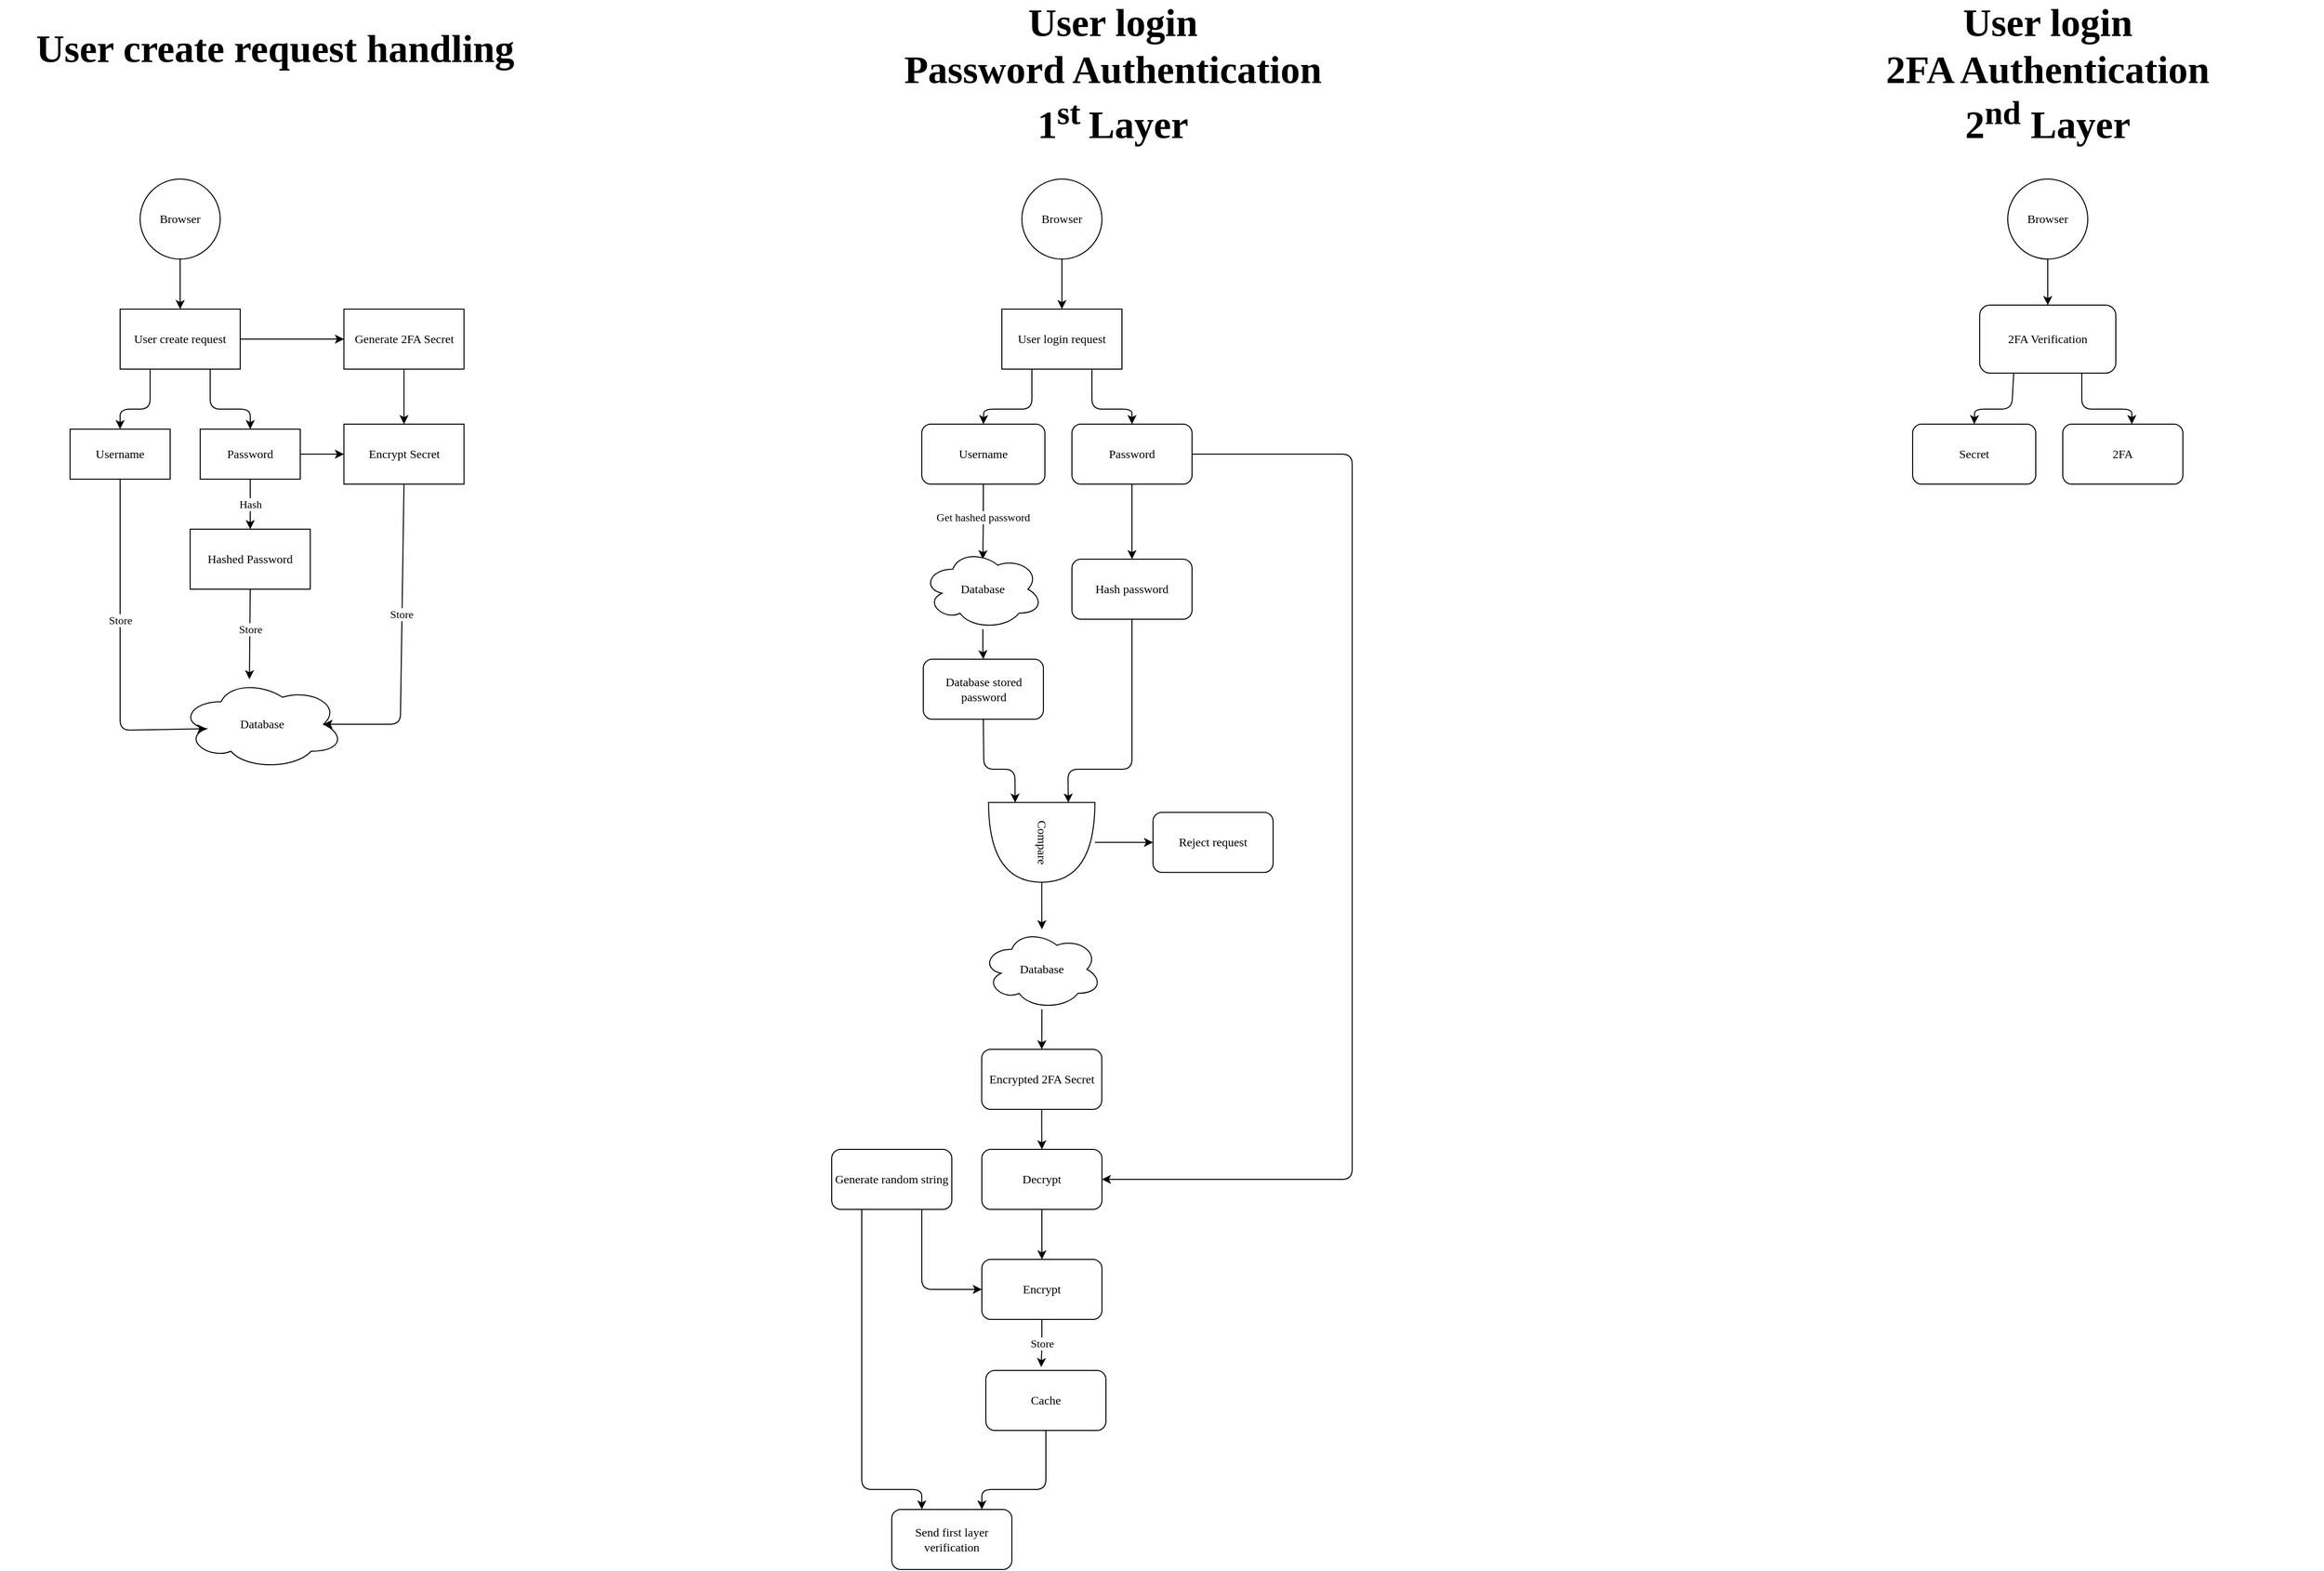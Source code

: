 <mxfile version="14.9.2" type="github">
  <diagram id="C5RBs43oDa-KdzZeNtuy" name="Page-1">
    <mxGraphModel dx="868" dy="468" grid="1" gridSize="10" guides="1" tooltips="1" connect="1" arrows="1" fold="1" page="1" pageScale="1" pageWidth="827" pageHeight="1169" math="0" shadow="0">
      <root>
        <mxCell id="WIyWlLk6GJQsqaUBKTNV-0" />
        <mxCell id="WIyWlLk6GJQsqaUBKTNV-1" parent="WIyWlLk6GJQsqaUBKTNV-0" />
        <mxCell id="8EE5-1KdXdjq0ZydThCr-0" value="User create request" style="whiteSpace=wrap;html=1;fontFamily=Lucida Console;" vertex="1" parent="WIyWlLk6GJQsqaUBKTNV-1">
          <mxGeometry x="240" y="340" width="120" height="60" as="geometry" />
        </mxCell>
        <mxCell id="8EE5-1KdXdjq0ZydThCr-2" value="" style="endArrow=classic;html=1;exitX=0.5;exitY=1;exitDx=0;exitDy=0;fontFamily=Lucida Console;" edge="1" parent="WIyWlLk6GJQsqaUBKTNV-1" target="8EE5-1KdXdjq0ZydThCr-0">
          <mxGeometry width="50" height="50" relative="1" as="geometry">
            <mxPoint x="300" y="290" as="sourcePoint" />
            <mxPoint x="520" y="390" as="targetPoint" />
          </mxGeometry>
        </mxCell>
        <mxCell id="8EE5-1KdXdjq0ZydThCr-4" value="Generate 2FA Secret" style="whiteSpace=wrap;html=1;fontFamily=Lucida Console;" vertex="1" parent="WIyWlLk6GJQsqaUBKTNV-1">
          <mxGeometry x="463.64" y="340" width="120" height="60" as="geometry" />
        </mxCell>
        <mxCell id="8EE5-1KdXdjq0ZydThCr-5" value="" style="endArrow=classic;html=1;exitX=1;exitY=0.5;exitDx=0;exitDy=0;entryX=0;entryY=0.5;entryDx=0;entryDy=0;fontFamily=Lucida Console;" edge="1" parent="WIyWlLk6GJQsqaUBKTNV-1" source="8EE5-1KdXdjq0ZydThCr-0" target="8EE5-1KdXdjq0ZydThCr-4">
          <mxGeometry width="50" height="50" relative="1" as="geometry">
            <mxPoint x="380" y="420" as="sourcePoint" />
            <mxPoint x="430" y="370" as="targetPoint" />
          </mxGeometry>
        </mxCell>
        <mxCell id="8EE5-1KdXdjq0ZydThCr-11" value="Browser" style="ellipse;whiteSpace=wrap;html=1;aspect=fixed;fontFamily=Lucida Console;" vertex="1" parent="WIyWlLk6GJQsqaUBKTNV-1">
          <mxGeometry x="260" y="210" width="80" height="80" as="geometry" />
        </mxCell>
        <mxCell id="8EE5-1KdXdjq0ZydThCr-21" value="Encrypt Secret" style="whiteSpace=wrap;html=1;fontFamily=Lucida Console;" vertex="1" parent="WIyWlLk6GJQsqaUBKTNV-1">
          <mxGeometry x="463.64" y="455" width="120" height="60" as="geometry" />
        </mxCell>
        <mxCell id="8EE5-1KdXdjq0ZydThCr-23" value="Database" style="ellipse;shape=cloud;whiteSpace=wrap;html=1;fontFamily=Lucida Console;" vertex="1" parent="WIyWlLk6GJQsqaUBKTNV-1">
          <mxGeometry x="300" y="710" width="163.64" height="90" as="geometry" />
        </mxCell>
        <mxCell id="8EE5-1KdXdjq0ZydThCr-24" value="" style="endArrow=classic;html=1;exitX=0.5;exitY=1;exitDx=0;exitDy=0;entryX=0.5;entryY=0;entryDx=0;entryDy=0;fontFamily=Lucida Console;" edge="1" parent="WIyWlLk6GJQsqaUBKTNV-1" source="8EE5-1KdXdjq0ZydThCr-4" target="8EE5-1KdXdjq0ZydThCr-21">
          <mxGeometry width="50" height="50" relative="1" as="geometry">
            <mxPoint x="523.64" y="450" as="sourcePoint" />
            <mxPoint x="573.64" y="400" as="targetPoint" />
          </mxGeometry>
        </mxCell>
        <mxCell id="8EE5-1KdXdjq0ZydThCr-58" value="Hash" style="edgeStyle=orthogonalEdgeStyle;orthogonalLoop=1;jettySize=auto;html=1;fontFamily=Lucida Console;" edge="1" parent="WIyWlLk6GJQsqaUBKTNV-1" source="8EE5-1KdXdjq0ZydThCr-38" target="8EE5-1KdXdjq0ZydThCr-54">
          <mxGeometry relative="1" as="geometry" />
        </mxCell>
        <mxCell id="8EE5-1KdXdjq0ZydThCr-38" value="Password" style="whiteSpace=wrap;html=1;fontFamily=Lucida Console;" vertex="1" parent="WIyWlLk6GJQsqaUBKTNV-1">
          <mxGeometry x="320" y="460" width="100" height="50" as="geometry" />
        </mxCell>
        <mxCell id="8EE5-1KdXdjq0ZydThCr-39" value="Username" style="whiteSpace=wrap;html=1;fontFamily=Lucida Console;" vertex="1" parent="WIyWlLk6GJQsqaUBKTNV-1">
          <mxGeometry x="190" y="460" width="100" height="50" as="geometry" />
        </mxCell>
        <mxCell id="8EE5-1KdXdjq0ZydThCr-42" value="" style="endArrow=classic;html=1;exitX=0.25;exitY=1;exitDx=0;exitDy=0;entryX=0.5;entryY=0;entryDx=0;entryDy=0;fontFamily=Lucida Console;" edge="1" parent="WIyWlLk6GJQsqaUBKTNV-1" source="8EE5-1KdXdjq0ZydThCr-0" target="8EE5-1KdXdjq0ZydThCr-39">
          <mxGeometry width="50" height="50" relative="1" as="geometry">
            <mxPoint x="260" y="450" as="sourcePoint" />
            <mxPoint x="190" y="420" as="targetPoint" />
            <Array as="points">
              <mxPoint x="270" y="440" />
              <mxPoint x="240" y="440" />
            </Array>
          </mxGeometry>
        </mxCell>
        <mxCell id="8EE5-1KdXdjq0ZydThCr-43" value="" style="endArrow=classic;html=1;exitX=0.75;exitY=1;exitDx=0;exitDy=0;entryX=0.5;entryY=0;entryDx=0;entryDy=0;fontFamily=Lucida Console;" edge="1" parent="WIyWlLk6GJQsqaUBKTNV-1" source="8EE5-1KdXdjq0ZydThCr-0" target="8EE5-1KdXdjq0ZydThCr-38">
          <mxGeometry width="50" height="50" relative="1" as="geometry">
            <mxPoint x="300" y="400" as="sourcePoint" />
            <mxPoint x="360" y="450" as="targetPoint" />
            <Array as="points">
              <mxPoint x="330" y="440" />
              <mxPoint x="370" y="440" />
            </Array>
          </mxGeometry>
        </mxCell>
        <mxCell id="8EE5-1KdXdjq0ZydThCr-47" value="" style="endArrow=classic;html=1;exitX=1;exitY=0.5;exitDx=0;exitDy=0;entryX=0;entryY=0.5;entryDx=0;entryDy=0;fontFamily=Lucida Console;" edge="1" parent="WIyWlLk6GJQsqaUBKTNV-1" source="8EE5-1KdXdjq0ZydThCr-38" target="8EE5-1KdXdjq0ZydThCr-21">
          <mxGeometry width="50" height="50" relative="1" as="geometry">
            <mxPoint x="450" y="540" as="sourcePoint" />
            <mxPoint x="500" y="490" as="targetPoint" />
          </mxGeometry>
        </mxCell>
        <mxCell id="8EE5-1KdXdjq0ZydThCr-49" value="" style="endArrow=classic;html=1;exitX=0.5;exitY=1;exitDx=0;exitDy=0;entryX=0.16;entryY=0.55;entryDx=0;entryDy=0;entryPerimeter=0;fontFamily=Lucida Console;" edge="1" parent="WIyWlLk6GJQsqaUBKTNV-1" source="8EE5-1KdXdjq0ZydThCr-39" target="8EE5-1KdXdjq0ZydThCr-23">
          <mxGeometry relative="1" as="geometry">
            <mxPoint x="250" y="540" as="sourcePoint" />
            <mxPoint x="342.0" y="760.5" as="targetPoint" />
            <Array as="points">
              <mxPoint x="240" y="761" />
            </Array>
          </mxGeometry>
        </mxCell>
        <mxCell id="8EE5-1KdXdjq0ZydThCr-50" value="&lt;div&gt;Store&lt;/div&gt;" style="edgeLabel;resizable=0;html=1;align=center;verticalAlign=middle;fontFamily=Lucida Console;" connectable="0" vertex="1" parent="8EE5-1KdXdjq0ZydThCr-49">
          <mxGeometry relative="1" as="geometry">
            <mxPoint y="-28" as="offset" />
          </mxGeometry>
        </mxCell>
        <mxCell id="8EE5-1KdXdjq0ZydThCr-51" value="" style="endArrow=classic;html=1;exitX=0.5;exitY=1;exitDx=0;exitDy=0;entryX=0.875;entryY=0.5;entryDx=0;entryDy=0;entryPerimeter=0;fontFamily=Lucida Console;" edge="1" parent="WIyWlLk6GJQsqaUBKTNV-1" source="8EE5-1KdXdjq0ZydThCr-21" target="8EE5-1KdXdjq0ZydThCr-23">
          <mxGeometry relative="1" as="geometry">
            <mxPoint x="520" y="540" as="sourcePoint" />
            <mxPoint x="485.0" y="755" as="targetPoint" />
            <Array as="points">
              <mxPoint x="520" y="755" />
            </Array>
          </mxGeometry>
        </mxCell>
        <mxCell id="8EE5-1KdXdjq0ZydThCr-52" value="&lt;div&gt;Store&lt;/div&gt;" style="edgeLabel;resizable=0;html=1;align=center;verticalAlign=middle;fontFamily=Lucida Console;" connectable="0" vertex="1" parent="8EE5-1KdXdjq0ZydThCr-51">
          <mxGeometry relative="1" as="geometry">
            <mxPoint y="-29" as="offset" />
          </mxGeometry>
        </mxCell>
        <mxCell id="8EE5-1KdXdjq0ZydThCr-54" value="Hashed Password" style="whiteSpace=wrap;html=1;fontFamily=Lucida Console;" vertex="1" parent="WIyWlLk6GJQsqaUBKTNV-1">
          <mxGeometry x="310" y="560" width="120" height="60" as="geometry" />
        </mxCell>
        <mxCell id="8EE5-1KdXdjq0ZydThCr-62" value="Store" style="endArrow=classic;html=1;fontFamily=Lucida Console;" edge="1" parent="WIyWlLk6GJQsqaUBKTNV-1">
          <mxGeometry x="-0.111" width="50" height="50" relative="1" as="geometry">
            <mxPoint x="370" y="620" as="sourcePoint" />
            <mxPoint x="369.211" y="710.002" as="targetPoint" />
            <mxPoint as="offset" />
          </mxGeometry>
        </mxCell>
        <mxCell id="8EE5-1KdXdjq0ZydThCr-63" value="&lt;font style=&quot;font-size: 39px&quot;&gt;&lt;b&gt;&lt;font style=&quot;font-size: 39px&quot;&gt;User create request handling&lt;br&gt;&lt;/font&gt;&lt;/b&gt;&lt;/font&gt;" style="text;html=1;strokeColor=none;fillColor=none;align=center;verticalAlign=middle;whiteSpace=wrap;rounded=0;fontFamily=Lucida Console;" vertex="1" parent="WIyWlLk6GJQsqaUBKTNV-1">
          <mxGeometry x="120" y="40" width="550" height="80" as="geometry" />
        </mxCell>
        <mxCell id="8EE5-1KdXdjq0ZydThCr-65" value="&lt;font style=&quot;font-size: 39px&quot;&gt;&lt;b&gt;&lt;font style=&quot;font-size: 39px&quot;&gt;User login&lt;br&gt;&lt;/font&gt;&lt;/b&gt;&lt;/font&gt;&lt;div&gt;&lt;font style=&quot;font-size: 39px&quot;&gt;&lt;b&gt;&lt;font style=&quot;font-size: 39px&quot;&gt;Password Authentication&lt;/font&gt;&lt;/b&gt;&lt;/font&gt;&lt;/div&gt;&lt;div&gt;&lt;font style=&quot;font-size: 39px&quot;&gt;&lt;b&gt;&lt;font style=&quot;font-size: 39px&quot;&gt;1&lt;sup&gt;st &lt;/sup&gt;Layer&lt;br&gt;&lt;/font&gt;&lt;/b&gt;&lt;/font&gt;&lt;/div&gt;" style="text;html=1;strokeColor=none;fillColor=none;align=center;verticalAlign=middle;whiteSpace=wrap;rounded=0;fontFamily=Lucida Console;" vertex="1" parent="WIyWlLk6GJQsqaUBKTNV-1">
          <mxGeometry x="932" y="40" width="600" height="130" as="geometry" />
        </mxCell>
        <mxCell id="8EE5-1KdXdjq0ZydThCr-69" value="&lt;div&gt;User login request&lt;/div&gt;" style="whiteSpace=wrap;html=1;fontFamily=Lucida Console;" vertex="1" parent="WIyWlLk6GJQsqaUBKTNV-1">
          <mxGeometry x="1121" y="340" width="120" height="60" as="geometry" />
        </mxCell>
        <mxCell id="8EE5-1KdXdjq0ZydThCr-70" value="" style="endArrow=classic;html=1;exitX=0.5;exitY=1;exitDx=0;exitDy=0;fontFamily=Lucida Console;" edge="1" parent="WIyWlLk6GJQsqaUBKTNV-1" target="8EE5-1KdXdjq0ZydThCr-69">
          <mxGeometry width="50" height="50" relative="1" as="geometry">
            <mxPoint x="1181.0" y="290" as="sourcePoint" />
            <mxPoint x="1401" y="390" as="targetPoint" />
          </mxGeometry>
        </mxCell>
        <mxCell id="8EE5-1KdXdjq0ZydThCr-71" value="Browser" style="ellipse;whiteSpace=wrap;html=1;aspect=fixed;fontFamily=Lucida Console;" vertex="1" parent="WIyWlLk6GJQsqaUBKTNV-1">
          <mxGeometry x="1141" y="210" width="80" height="80" as="geometry" />
        </mxCell>
        <mxCell id="8EE5-1KdXdjq0ZydThCr-83" value="&lt;font&gt;Get hashed password&lt;/font&gt;" style="edgeStyle=orthogonalEdgeStyle;rounded=0;orthogonalLoop=1;jettySize=auto;html=1;fontFamily=Lucida Console;entryX=0.5;entryY=0.125;entryDx=0;entryDy=0;entryPerimeter=0;" edge="1" parent="WIyWlLk6GJQsqaUBKTNV-1" source="8EE5-1KdXdjq0ZydThCr-73" target="8EE5-1KdXdjq0ZydThCr-80">
          <mxGeometry x="-0.126" relative="1" as="geometry">
            <mxPoint x="1102" y="580" as="targetPoint" />
            <mxPoint as="offset" />
          </mxGeometry>
        </mxCell>
        <mxCell id="8EE5-1KdXdjq0ZydThCr-73" value="Username" style="rounded=1;whiteSpace=wrap;html=1;fontFamily=Lucida Console;" vertex="1" parent="WIyWlLk6GJQsqaUBKTNV-1">
          <mxGeometry x="1041" y="455" width="123" height="60" as="geometry" />
        </mxCell>
        <mxCell id="8EE5-1KdXdjq0ZydThCr-74" value="Password" style="rounded=1;whiteSpace=wrap;html=1;fontFamily=Lucida Console;" vertex="1" parent="WIyWlLk6GJQsqaUBKTNV-1">
          <mxGeometry x="1191" y="455" width="120" height="60" as="geometry" />
        </mxCell>
        <mxCell id="8EE5-1KdXdjq0ZydThCr-75" value="" style="endArrow=classic;html=1;entryX=0.5;entryY=0;entryDx=0;entryDy=0;exitX=0.25;exitY=1;exitDx=0;exitDy=0;fontFamily=Lucida Console;" edge="1" parent="WIyWlLk6GJQsqaUBKTNV-1" source="8EE5-1KdXdjq0ZydThCr-69" target="8EE5-1KdXdjq0ZydThCr-73">
          <mxGeometry width="50" height="50" relative="1" as="geometry">
            <mxPoint x="1101" y="520" as="sourcePoint" />
            <mxPoint x="1101" y="460" as="targetPoint" />
            <Array as="points">
              <mxPoint x="1151" y="440" />
              <mxPoint x="1103" y="440" />
            </Array>
          </mxGeometry>
        </mxCell>
        <mxCell id="8EE5-1KdXdjq0ZydThCr-76" value="" style="endArrow=classic;html=1;exitX=0.75;exitY=1;exitDx=0;exitDy=0;entryX=0.5;entryY=0;entryDx=0;entryDy=0;fontFamily=Lucida Console;" edge="1" parent="WIyWlLk6GJQsqaUBKTNV-1" source="8EE5-1KdXdjq0ZydThCr-69" target="8EE5-1KdXdjq0ZydThCr-74">
          <mxGeometry width="50" height="50" relative="1" as="geometry">
            <mxPoint x="1251" y="460" as="sourcePoint" />
            <mxPoint x="1301" y="410" as="targetPoint" />
            <Array as="points">
              <mxPoint x="1211" y="440" />
              <mxPoint x="1251" y="440" />
            </Array>
          </mxGeometry>
        </mxCell>
        <mxCell id="8EE5-1KdXdjq0ZydThCr-86" style="edgeStyle=orthogonalEdgeStyle;rounded=0;orthogonalLoop=1;jettySize=auto;html=1;entryX=0.5;entryY=0;entryDx=0;entryDy=0;fontFamily=Lucida Console;" edge="1" parent="WIyWlLk6GJQsqaUBKTNV-1" source="8EE5-1KdXdjq0ZydThCr-80" target="8EE5-1KdXdjq0ZydThCr-85">
          <mxGeometry relative="1" as="geometry" />
        </mxCell>
        <mxCell id="8EE5-1KdXdjq0ZydThCr-80" value="Database" style="ellipse;shape=cloud;whiteSpace=wrap;html=1;fontFamily=Lucida Console;" vertex="1" parent="WIyWlLk6GJQsqaUBKTNV-1">
          <mxGeometry x="1042" y="580" width="120" height="80" as="geometry" />
        </mxCell>
        <mxCell id="8EE5-1KdXdjq0ZydThCr-85" value="Database stored password" style="rounded=1;whiteSpace=wrap;html=1;fontFamily=Lucida Console;" vertex="1" parent="WIyWlLk6GJQsqaUBKTNV-1">
          <mxGeometry x="1042.5" y="690" width="120" height="60" as="geometry" />
        </mxCell>
        <mxCell id="8EE5-1KdXdjq0ZydThCr-114" value="&lt;div&gt;&lt;br&gt;&lt;/div&gt;" style="edgeStyle=orthogonalEdgeStyle;rounded=0;orthogonalLoop=1;jettySize=auto;html=1;fontFamily=Lucida Console;" edge="1" parent="WIyWlLk6GJQsqaUBKTNV-1" source="8EE5-1KdXdjq0ZydThCr-92" target="8EE5-1KdXdjq0ZydThCr-113">
          <mxGeometry relative="1" as="geometry" />
        </mxCell>
        <mxCell id="8EE5-1KdXdjq0ZydThCr-92" value="Compare" style="shape=or;whiteSpace=wrap;html=1;fontFamily=Lucida Console;rotation=90;" vertex="1" parent="WIyWlLk6GJQsqaUBKTNV-1">
          <mxGeometry x="1121" y="820" width="79.69" height="106.25" as="geometry" />
        </mxCell>
        <mxCell id="8EE5-1KdXdjq0ZydThCr-95" value="" style="endArrow=classic;html=1;fontFamily=Lucida Console;exitX=0.5;exitY=1;exitDx=0;exitDy=0;entryX=0;entryY=0.75;entryDx=0;entryDy=0;entryPerimeter=0;" edge="1" parent="WIyWlLk6GJQsqaUBKTNV-1" source="8EE5-1KdXdjq0ZydThCr-85" target="8EE5-1KdXdjq0ZydThCr-92">
          <mxGeometry width="50" height="50" relative="1" as="geometry">
            <mxPoint x="1161" y="800" as="sourcePoint" />
            <mxPoint x="1211" y="750" as="targetPoint" />
            <Array as="points">
              <mxPoint x="1103" y="800" />
              <mxPoint x="1134" y="800" />
            </Array>
          </mxGeometry>
        </mxCell>
        <mxCell id="8EE5-1KdXdjq0ZydThCr-99" value="" style="endArrow=classic;html=1;fontFamily=Lucida Console;entryX=0;entryY=0.5;entryDx=0;entryDy=0;" edge="1" parent="WIyWlLk6GJQsqaUBKTNV-1" source="8EE5-1KdXdjq0ZydThCr-92" target="8EE5-1KdXdjq0ZydThCr-100">
          <mxGeometry width="50" height="50" relative="1" as="geometry">
            <mxPoint x="1271" y="890" as="sourcePoint" />
            <mxPoint x="1321" y="873" as="targetPoint" />
          </mxGeometry>
        </mxCell>
        <mxCell id="8EE5-1KdXdjq0ZydThCr-100" value="&lt;div&gt;Reject request&lt;br&gt;&lt;/div&gt;" style="rounded=1;whiteSpace=wrap;html=1;fontFamily=Lucida Console;" vertex="1" parent="WIyWlLk6GJQsqaUBKTNV-1">
          <mxGeometry x="1272" y="843.13" width="120" height="60" as="geometry" />
        </mxCell>
        <mxCell id="8EE5-1KdXdjq0ZydThCr-103" value="Hash password" style="rounded=1;whiteSpace=wrap;html=1;fontFamily=Lucida Console;" vertex="1" parent="WIyWlLk6GJQsqaUBKTNV-1">
          <mxGeometry x="1191" y="590" width="120" height="60" as="geometry" />
        </mxCell>
        <mxCell id="8EE5-1KdXdjq0ZydThCr-104" value="" style="endArrow=classic;html=1;fontFamily=Lucida Console;exitX=0.5;exitY=1;exitDx=0;exitDy=0;" edge="1" parent="WIyWlLk6GJQsqaUBKTNV-1" source="8EE5-1KdXdjq0ZydThCr-74" target="8EE5-1KdXdjq0ZydThCr-103">
          <mxGeometry width="50" height="50" relative="1" as="geometry">
            <mxPoint x="1261" y="570" as="sourcePoint" />
            <mxPoint x="1311" y="520" as="targetPoint" />
          </mxGeometry>
        </mxCell>
        <mxCell id="8EE5-1KdXdjq0ZydThCr-105" value="" style="endArrow=classic;html=1;fontFamily=Lucida Console;exitX=0.5;exitY=1;exitDx=0;exitDy=0;entryX=0;entryY=0.25;entryDx=0;entryDy=0;entryPerimeter=0;" edge="1" parent="WIyWlLk6GJQsqaUBKTNV-1" source="8EE5-1KdXdjq0ZydThCr-103" target="8EE5-1KdXdjq0ZydThCr-92">
          <mxGeometry width="50" height="50" relative="1" as="geometry">
            <mxPoint x="1221" y="760" as="sourcePoint" />
            <mxPoint x="1271" y="710" as="targetPoint" />
            <Array as="points">
              <mxPoint x="1251" y="800" />
              <mxPoint x="1187" y="800" />
            </Array>
          </mxGeometry>
        </mxCell>
        <mxCell id="8EE5-1KdXdjq0ZydThCr-119" style="edgeStyle=orthogonalEdgeStyle;rounded=0;orthogonalLoop=1;jettySize=auto;html=1;entryX=0.5;entryY=0;entryDx=0;entryDy=0;fontFamily=Lucida Console;" edge="1" parent="WIyWlLk6GJQsqaUBKTNV-1" source="8EE5-1KdXdjq0ZydThCr-113" target="8EE5-1KdXdjq0ZydThCr-116">
          <mxGeometry relative="1" as="geometry" />
        </mxCell>
        <mxCell id="8EE5-1KdXdjq0ZydThCr-113" value="Database" style="ellipse;shape=cloud;whiteSpace=wrap;html=1;fontFamily=Lucida Console;" vertex="1" parent="WIyWlLk6GJQsqaUBKTNV-1">
          <mxGeometry x="1101" y="960" width="120" height="80" as="geometry" />
        </mxCell>
        <mxCell id="8EE5-1KdXdjq0ZydThCr-124" style="edgeStyle=orthogonalEdgeStyle;rounded=0;orthogonalLoop=1;jettySize=auto;html=1;fontFamily=Lucida Console;" edge="1" parent="WIyWlLk6GJQsqaUBKTNV-1" source="8EE5-1KdXdjq0ZydThCr-116" target="8EE5-1KdXdjq0ZydThCr-123">
          <mxGeometry relative="1" as="geometry" />
        </mxCell>
        <mxCell id="8EE5-1KdXdjq0ZydThCr-116" value="Encrypted 2FA Secret" style="rounded=1;whiteSpace=wrap;html=1;fontFamily=Lucida Console;" vertex="1" parent="WIyWlLk6GJQsqaUBKTNV-1">
          <mxGeometry x="1100.84" y="1080" width="120" height="60" as="geometry" />
        </mxCell>
        <mxCell id="8EE5-1KdXdjq0ZydThCr-122" value="" style="endArrow=classic;html=1;fontFamily=Lucida Console;exitX=1;exitY=0.5;exitDx=0;exitDy=0;entryX=1;entryY=0.5;entryDx=0;entryDy=0;" edge="1" parent="WIyWlLk6GJQsqaUBKTNV-1" source="8EE5-1KdXdjq0ZydThCr-74" target="8EE5-1KdXdjq0ZydThCr-123">
          <mxGeometry width="50" height="50" relative="1" as="geometry">
            <mxPoint x="1351" y="580" as="sourcePoint" />
            <mxPoint x="1251" y="1140.588" as="targetPoint" />
            <Array as="points">
              <mxPoint x="1471" y="485" />
              <mxPoint x="1471" y="1210" />
            </Array>
          </mxGeometry>
        </mxCell>
        <mxCell id="8EE5-1KdXdjq0ZydThCr-130" style="edgeStyle=orthogonalEdgeStyle;rounded=0;orthogonalLoop=1;jettySize=auto;html=1;fontFamily=Lucida Console;" edge="1" parent="WIyWlLk6GJQsqaUBKTNV-1" source="8EE5-1KdXdjq0ZydThCr-123" target="8EE5-1KdXdjq0ZydThCr-128">
          <mxGeometry relative="1" as="geometry" />
        </mxCell>
        <mxCell id="8EE5-1KdXdjq0ZydThCr-123" value="Decrypt" style="rounded=1;whiteSpace=wrap;html=1;fontFamily=Lucida Console;" vertex="1" parent="WIyWlLk6GJQsqaUBKTNV-1">
          <mxGeometry x="1101" y="1180" width="120" height="60" as="geometry" />
        </mxCell>
        <mxCell id="8EE5-1KdXdjq0ZydThCr-127" value="Generate random string" style="rounded=1;whiteSpace=wrap;html=1;fontFamily=Lucida Console;" vertex="1" parent="WIyWlLk6GJQsqaUBKTNV-1">
          <mxGeometry x="951" y="1180" width="120" height="60" as="geometry" />
        </mxCell>
        <mxCell id="8EE5-1KdXdjq0ZydThCr-134" value="Store" style="edgeStyle=orthogonalEdgeStyle;rounded=0;orthogonalLoop=1;jettySize=auto;html=1;entryX=0.461;entryY=-0.056;entryDx=0;entryDy=0;entryPerimeter=0;fontFamily=Lucida Console;" edge="1" parent="WIyWlLk6GJQsqaUBKTNV-1" source="8EE5-1KdXdjq0ZydThCr-128" target="8EE5-1KdXdjq0ZydThCr-133">
          <mxGeometry relative="1" as="geometry" />
        </mxCell>
        <mxCell id="8EE5-1KdXdjq0ZydThCr-128" value="Encrypt" style="rounded=1;whiteSpace=wrap;html=1;fontFamily=Lucida Console;" vertex="1" parent="WIyWlLk6GJQsqaUBKTNV-1">
          <mxGeometry x="1101" y="1290" width="120" height="60" as="geometry" />
        </mxCell>
        <mxCell id="8EE5-1KdXdjq0ZydThCr-132" value="" style="endArrow=classic;html=1;fontFamily=Lucida Console;entryX=0;entryY=0.5;entryDx=0;entryDy=0;exitX=0.75;exitY=1;exitDx=0;exitDy=0;" edge="1" parent="WIyWlLk6GJQsqaUBKTNV-1" source="8EE5-1KdXdjq0ZydThCr-127" target="8EE5-1KdXdjq0ZydThCr-128">
          <mxGeometry width="50" height="50" relative="1" as="geometry">
            <mxPoint x="1041" y="1260" as="sourcePoint" />
            <mxPoint x="1031" y="1270" as="targetPoint" />
            <Array as="points">
              <mxPoint x="1041" y="1320" />
            </Array>
          </mxGeometry>
        </mxCell>
        <mxCell id="8EE5-1KdXdjq0ZydThCr-133" value="Cache" style="rounded=1;whiteSpace=wrap;html=1;fontFamily=Lucida Console;" vertex="1" parent="WIyWlLk6GJQsqaUBKTNV-1">
          <mxGeometry x="1105" y="1401" width="120" height="60" as="geometry" />
        </mxCell>
        <mxCell id="8EE5-1KdXdjq0ZydThCr-135" value="Send first layer verification" style="rounded=1;whiteSpace=wrap;html=1;fontFamily=Lucida Console;" vertex="1" parent="WIyWlLk6GJQsqaUBKTNV-1">
          <mxGeometry x="1011" y="1540" width="120" height="60" as="geometry" />
        </mxCell>
        <mxCell id="8EE5-1KdXdjq0ZydThCr-137" value="" style="endArrow=classic;html=1;fontFamily=Lucida Console;exitX=0.5;exitY=1;exitDx=0;exitDy=0;entryX=0.75;entryY=0;entryDx=0;entryDy=0;" edge="1" parent="WIyWlLk6GJQsqaUBKTNV-1" source="8EE5-1KdXdjq0ZydThCr-133" target="8EE5-1KdXdjq0ZydThCr-135">
          <mxGeometry width="50" height="50" relative="1" as="geometry">
            <mxPoint x="1181" y="1550" as="sourcePoint" />
            <mxPoint x="1231" y="1500" as="targetPoint" />
            <Array as="points">
              <mxPoint x="1165" y="1520" />
              <mxPoint x="1101" y="1520" />
            </Array>
          </mxGeometry>
        </mxCell>
        <mxCell id="8EE5-1KdXdjq0ZydThCr-138" value="" style="endArrow=classic;html=1;fontFamily=Lucida Console;exitX=0.25;exitY=1;exitDx=0;exitDy=0;entryX=0.25;entryY=0;entryDx=0;entryDy=0;" edge="1" parent="WIyWlLk6GJQsqaUBKTNV-1" source="8EE5-1KdXdjq0ZydThCr-127" target="8EE5-1KdXdjq0ZydThCr-135">
          <mxGeometry width="50" height="50" relative="1" as="geometry">
            <mxPoint x="991" y="1290" as="sourcePoint" />
            <mxPoint x="1025" y="1480" as="targetPoint" />
            <Array as="points">
              <mxPoint x="981" y="1520" />
              <mxPoint x="1041" y="1520" />
            </Array>
          </mxGeometry>
        </mxCell>
        <mxCell id="8EE5-1KdXdjq0ZydThCr-139" style="edgeStyle=orthogonalEdgeStyle;rounded=0;orthogonalLoop=1;jettySize=auto;html=1;exitX=0.5;exitY=1;exitDx=0;exitDy=0;fontFamily=Lucida Console;" edge="1" parent="WIyWlLk6GJQsqaUBKTNV-1">
          <mxGeometry relative="1" as="geometry">
            <mxPoint x="1323" y="170" as="sourcePoint" />
            <mxPoint x="1323" y="170" as="targetPoint" />
          </mxGeometry>
        </mxCell>
        <mxCell id="8EE5-1KdXdjq0ZydThCr-140" value="&lt;div&gt;&lt;b&gt;&lt;font style=&quot;font-size: 39px&quot;&gt;User login&lt;/font&gt;&lt;/b&gt;&lt;/div&gt;&lt;div&gt;&lt;b&gt;&lt;font style=&quot;font-size: 39px&quot;&gt;2FA Authentication&lt;br&gt;2&lt;sup&gt;nd&lt;/sup&gt; Layer&lt;br&gt;&lt;/font&gt;&lt;/b&gt;&lt;/div&gt;" style="text;html=1;strokeColor=none;fillColor=none;align=center;verticalAlign=middle;whiteSpace=wrap;rounded=0;fontFamily=Lucida Console;" vertex="1" parent="WIyWlLk6GJQsqaUBKTNV-1">
          <mxGeometry x="1891" y="45" width="550" height="120" as="geometry" />
        </mxCell>
        <mxCell id="8EE5-1KdXdjq0ZydThCr-142" value="Browser" style="ellipse;whiteSpace=wrap;html=1;aspect=fixed;fontFamily=Lucida Console;" vertex="1" parent="WIyWlLk6GJQsqaUBKTNV-1">
          <mxGeometry x="2126" y="210" width="80" height="80" as="geometry" />
        </mxCell>
        <mxCell id="8EE5-1KdXdjq0ZydThCr-143" value="2FA Verification" style="rounded=1;whiteSpace=wrap;html=1;fontFamily=Lucida Console;" vertex="1" parent="WIyWlLk6GJQsqaUBKTNV-1">
          <mxGeometry x="2098" y="336" width="136" height="68" as="geometry" />
        </mxCell>
        <mxCell id="8EE5-1KdXdjq0ZydThCr-144" value="" style="endArrow=classic;html=1;fontFamily=Lucida Console;exitX=0.5;exitY=1;exitDx=0;exitDy=0;" edge="1" parent="WIyWlLk6GJQsqaUBKTNV-1" source="8EE5-1KdXdjq0ZydThCr-142" target="8EE5-1KdXdjq0ZydThCr-143">
          <mxGeometry width="50" height="50" relative="1" as="geometry">
            <mxPoint x="1910" y="370" as="sourcePoint" />
            <mxPoint x="1960" y="320" as="targetPoint" />
          </mxGeometry>
        </mxCell>
        <mxCell id="8EE5-1KdXdjq0ZydThCr-149" value="" style="endArrow=classic;html=1;fontFamily=Lucida Console;exitX=0.25;exitY=1;exitDx=0;exitDy=0;entryX=0.5;entryY=0;entryDx=0;entryDy=0;" edge="1" parent="WIyWlLk6GJQsqaUBKTNV-1" source="8EE5-1KdXdjq0ZydThCr-143" target="8EE5-1KdXdjq0ZydThCr-152">
          <mxGeometry width="50" height="50" relative="1" as="geometry">
            <mxPoint x="2150" y="470" as="sourcePoint" />
            <mxPoint x="2080" y="455" as="targetPoint" />
            <Array as="points">
              <mxPoint x="2130" y="440" />
              <mxPoint x="2093" y="440" />
            </Array>
          </mxGeometry>
        </mxCell>
        <mxCell id="8EE5-1KdXdjq0ZydThCr-151" value="" style="endArrow=classic;html=1;fontFamily=Lucida Console;exitX=0.75;exitY=1;exitDx=0;exitDy=0;entryX=0.5;entryY=0;entryDx=0;entryDy=0;" edge="1" parent="WIyWlLk6GJQsqaUBKTNV-1" source="8EE5-1KdXdjq0ZydThCr-143">
          <mxGeometry width="50" height="50" relative="1" as="geometry">
            <mxPoint x="2290" y="440" as="sourcePoint" />
            <mxPoint x="2250.0" y="455" as="targetPoint" />
            <Array as="points">
              <mxPoint x="2200" y="440" />
              <mxPoint x="2250" y="440" />
            </Array>
          </mxGeometry>
        </mxCell>
        <mxCell id="8EE5-1KdXdjq0ZydThCr-152" value="Secret" style="rounded=1;whiteSpace=wrap;html=1;fontFamily=Lucida Console;" vertex="1" parent="WIyWlLk6GJQsqaUBKTNV-1">
          <mxGeometry x="2031" y="455" width="123" height="60" as="geometry" />
        </mxCell>
        <mxCell id="8EE5-1KdXdjq0ZydThCr-153" value="2FA" style="rounded=1;whiteSpace=wrap;html=1;fontFamily=Lucida Console;" vertex="1" parent="WIyWlLk6GJQsqaUBKTNV-1">
          <mxGeometry x="2181" y="455" width="120" height="60" as="geometry" />
        </mxCell>
      </root>
    </mxGraphModel>
  </diagram>
</mxfile>

